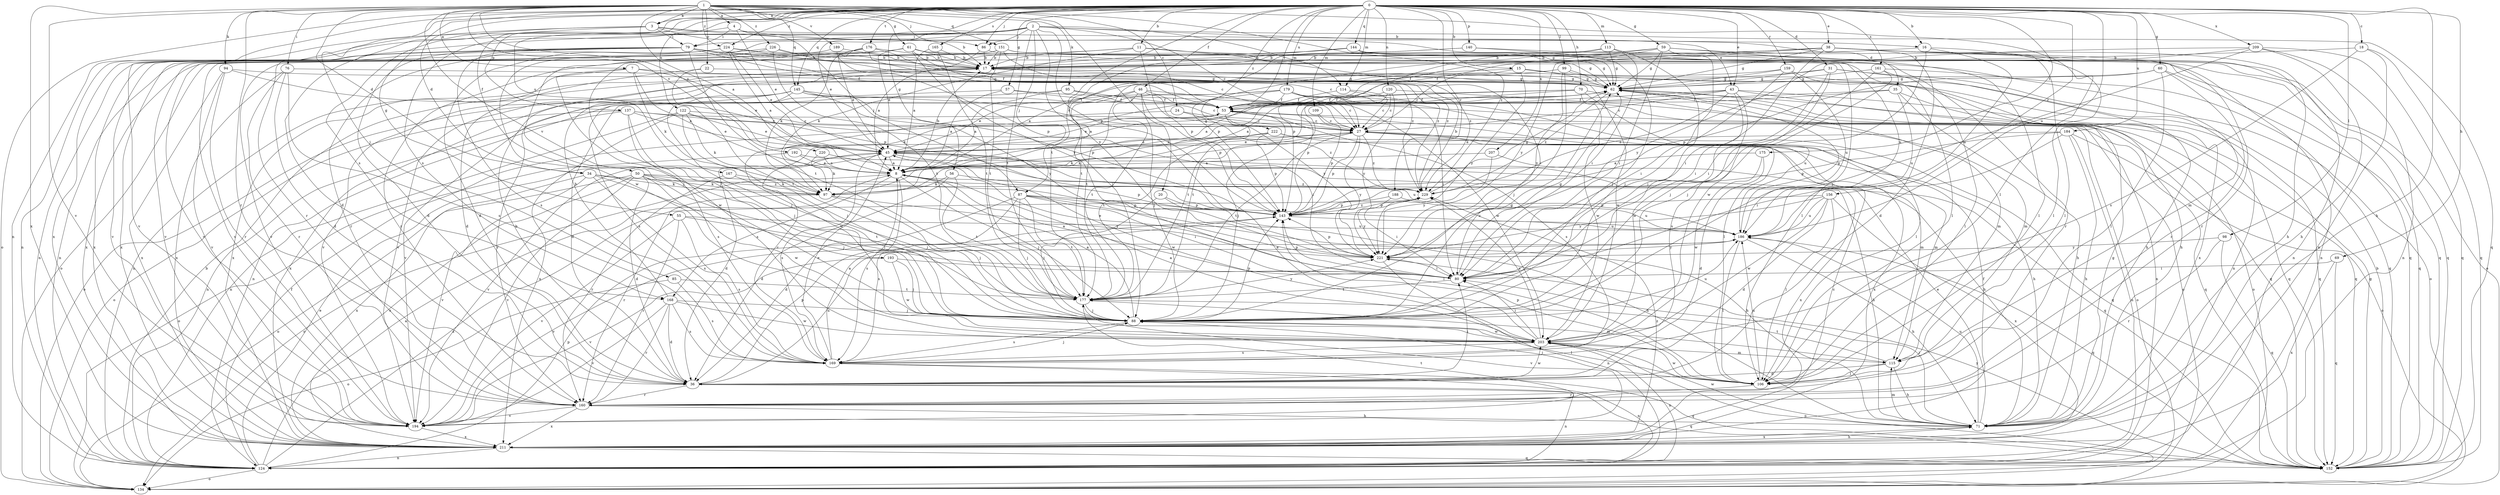 strict digraph  {
0;
1;
2;
3;
4;
7;
8;
11;
15;
16;
17;
18;
20;
22;
24;
27;
31;
34;
35;
36;
38;
43;
45;
46;
50;
53;
55;
56;
57;
59;
60;
61;
62;
69;
70;
71;
76;
79;
80;
85;
86;
87;
88;
94;
95;
97;
98;
99;
106;
109;
113;
114;
115;
120;
122;
124;
134;
137;
140;
143;
144;
145;
151;
152;
156;
159;
160;
161;
165;
167;
168;
169;
175;
176;
177;
179;
184;
186;
188;
189;
192;
193;
194;
203;
207;
209;
211;
220;
221;
222;
224;
226;
229;
0 -> 3  [label=a];
0 -> 11  [label=b];
0 -> 15  [label=b];
0 -> 16  [label=b];
0 -> 18  [label=c];
0 -> 31  [label=d];
0 -> 34  [label=d];
0 -> 38  [label=e];
0 -> 43  [label=e];
0 -> 46  [label=f];
0 -> 50  [label=f];
0 -> 53  [label=f];
0 -> 55  [label=g];
0 -> 56  [label=g];
0 -> 57  [label=g];
0 -> 59  [label=g];
0 -> 60  [label=g];
0 -> 69  [label=h];
0 -> 70  [label=h];
0 -> 71  [label=h];
0 -> 85  [label=j];
0 -> 86  [label=j];
0 -> 98  [label=l];
0 -> 99  [label=l];
0 -> 109  [label=m];
0 -> 113  [label=m];
0 -> 114  [label=m];
0 -> 120  [label=n];
0 -> 122  [label=n];
0 -> 124  [label=n];
0 -> 134  [label=o];
0 -> 137  [label=p];
0 -> 140  [label=p];
0 -> 144  [label=q];
0 -> 145  [label=q];
0 -> 156  [label=r];
0 -> 159  [label=r];
0 -> 161  [label=s];
0 -> 165  [label=s];
0 -> 167  [label=s];
0 -> 175  [label=t];
0 -> 176  [label=t];
0 -> 177  [label=t];
0 -> 179  [label=u];
0 -> 184  [label=u];
0 -> 186  [label=u];
0 -> 188  [label=v];
0 -> 207  [label=x];
0 -> 209  [label=x];
0 -> 222  [label=z];
0 -> 224  [label=z];
1 -> 3  [label=a];
1 -> 4  [label=a];
1 -> 7  [label=a];
1 -> 8  [label=a];
1 -> 20  [label=c];
1 -> 22  [label=c];
1 -> 24  [label=c];
1 -> 34  [label=d];
1 -> 61  [label=g];
1 -> 76  [label=i];
1 -> 86  [label=j];
1 -> 94  [label=k];
1 -> 95  [label=k];
1 -> 106  [label=l];
1 -> 145  [label=q];
1 -> 151  [label=q];
1 -> 160  [label=r];
1 -> 189  [label=v];
1 -> 192  [label=v];
1 -> 193  [label=v];
1 -> 194  [label=v];
1 -> 211  [label=x];
1 -> 220  [label=y];
1 -> 224  [label=z];
1 -> 226  [label=z];
1 -> 229  [label=z];
2 -> 27  [label=c];
2 -> 43  [label=e];
2 -> 45  [label=e];
2 -> 79  [label=i];
2 -> 86  [label=j];
2 -> 87  [label=j];
2 -> 114  [label=m];
2 -> 124  [label=n];
2 -> 143  [label=p];
2 -> 152  [label=q];
2 -> 177  [label=t];
2 -> 194  [label=v];
2 -> 203  [label=w];
2 -> 211  [label=x];
2 -> 221  [label=y];
3 -> 16  [label=b];
3 -> 17  [label=b];
3 -> 35  [label=d];
3 -> 36  [label=d];
3 -> 79  [label=i];
3 -> 160  [label=r];
3 -> 168  [label=s];
4 -> 45  [label=e];
4 -> 62  [label=g];
4 -> 79  [label=i];
4 -> 87  [label=j];
4 -> 168  [label=s];
7 -> 8  [label=a];
7 -> 45  [label=e];
7 -> 62  [label=g];
7 -> 97  [label=k];
7 -> 203  [label=w];
7 -> 211  [label=x];
8 -> 17  [label=b];
8 -> 88  [label=j];
8 -> 134  [label=o];
8 -> 168  [label=s];
8 -> 169  [label=s];
8 -> 229  [label=z];
11 -> 17  [label=b];
11 -> 97  [label=k];
11 -> 143  [label=p];
11 -> 152  [label=q];
11 -> 194  [label=v];
11 -> 229  [label=z];
15 -> 27  [label=c];
15 -> 62  [label=g];
15 -> 194  [label=v];
15 -> 211  [label=x];
15 -> 221  [label=y];
16 -> 17  [label=b];
16 -> 106  [label=l];
16 -> 186  [label=u];
16 -> 203  [label=w];
17 -> 62  [label=g];
17 -> 124  [label=n];
17 -> 203  [label=w];
18 -> 17  [label=b];
18 -> 152  [label=q];
18 -> 169  [label=s];
18 -> 211  [label=x];
20 -> 71  [label=h];
20 -> 88  [label=j];
20 -> 143  [label=p];
22 -> 36  [label=d];
22 -> 62  [label=g];
22 -> 177  [label=t];
24 -> 27  [label=c];
24 -> 203  [label=w];
24 -> 229  [label=z];
27 -> 45  [label=e];
27 -> 97  [label=k];
27 -> 115  [label=m];
27 -> 143  [label=p];
27 -> 152  [label=q];
27 -> 177  [label=t];
27 -> 211  [label=x];
27 -> 221  [label=y];
27 -> 229  [label=z];
31 -> 8  [label=a];
31 -> 62  [label=g];
31 -> 71  [label=h];
31 -> 80  [label=i];
31 -> 88  [label=j];
31 -> 134  [label=o];
34 -> 71  [label=h];
34 -> 88  [label=j];
34 -> 97  [label=k];
34 -> 169  [label=s];
34 -> 194  [label=v];
34 -> 211  [label=x];
35 -> 53  [label=f];
35 -> 71  [label=h];
35 -> 152  [label=q];
35 -> 177  [label=t];
35 -> 186  [label=u];
36 -> 17  [label=b];
36 -> 80  [label=i];
36 -> 124  [label=n];
36 -> 143  [label=p];
36 -> 152  [label=q];
36 -> 160  [label=r];
36 -> 186  [label=u];
36 -> 203  [label=w];
38 -> 17  [label=b];
38 -> 36  [label=d];
38 -> 53  [label=f];
38 -> 62  [label=g];
38 -> 71  [label=h];
38 -> 80  [label=i];
38 -> 106  [label=l];
38 -> 124  [label=n];
38 -> 160  [label=r];
38 -> 221  [label=y];
43 -> 8  [label=a];
43 -> 27  [label=c];
43 -> 53  [label=f];
43 -> 134  [label=o];
43 -> 152  [label=q];
43 -> 169  [label=s];
43 -> 203  [label=w];
43 -> 229  [label=z];
45 -> 8  [label=a];
45 -> 36  [label=d];
45 -> 62  [label=g];
45 -> 169  [label=s];
45 -> 194  [label=v];
45 -> 203  [label=w];
45 -> 211  [label=x];
46 -> 8  [label=a];
46 -> 45  [label=e];
46 -> 53  [label=f];
46 -> 88  [label=j];
46 -> 143  [label=p];
46 -> 177  [label=t];
46 -> 203  [label=w];
46 -> 221  [label=y];
50 -> 36  [label=d];
50 -> 97  [label=k];
50 -> 106  [label=l];
50 -> 134  [label=o];
50 -> 177  [label=t];
50 -> 194  [label=v];
50 -> 203  [label=w];
50 -> 211  [label=x];
50 -> 229  [label=z];
53 -> 27  [label=c];
53 -> 45  [label=e];
53 -> 88  [label=j];
53 -> 134  [label=o];
53 -> 169  [label=s];
53 -> 177  [label=t];
55 -> 80  [label=i];
55 -> 160  [label=r];
55 -> 169  [label=s];
55 -> 186  [label=u];
55 -> 194  [label=v];
56 -> 36  [label=d];
56 -> 97  [label=k];
56 -> 143  [label=p];
56 -> 177  [label=t];
57 -> 8  [label=a];
57 -> 53  [label=f];
57 -> 152  [label=q];
57 -> 194  [label=v];
59 -> 17  [label=b];
59 -> 53  [label=f];
59 -> 62  [label=g];
59 -> 80  [label=i];
59 -> 88  [label=j];
59 -> 124  [label=n];
59 -> 143  [label=p];
59 -> 186  [label=u];
60 -> 62  [label=g];
60 -> 106  [label=l];
60 -> 143  [label=p];
60 -> 152  [label=q];
60 -> 160  [label=r];
61 -> 17  [label=b];
61 -> 45  [label=e];
61 -> 53  [label=f];
61 -> 62  [label=g];
61 -> 152  [label=q];
61 -> 160  [label=r];
61 -> 211  [label=x];
61 -> 221  [label=y];
62 -> 53  [label=f];
62 -> 115  [label=m];
62 -> 152  [label=q];
62 -> 177  [label=t];
62 -> 229  [label=z];
69 -> 80  [label=i];
69 -> 152  [label=q];
69 -> 211  [label=x];
70 -> 8  [label=a];
70 -> 53  [label=f];
70 -> 97  [label=k];
70 -> 106  [label=l];
70 -> 115  [label=m];
70 -> 203  [label=w];
71 -> 45  [label=e];
71 -> 62  [label=g];
71 -> 80  [label=i];
71 -> 115  [label=m];
71 -> 186  [label=u];
71 -> 203  [label=w];
71 -> 211  [label=x];
76 -> 36  [label=d];
76 -> 62  [label=g];
76 -> 160  [label=r];
76 -> 169  [label=s];
76 -> 211  [label=x];
79 -> 17  [label=b];
79 -> 36  [label=d];
79 -> 53  [label=f];
79 -> 106  [label=l];
79 -> 124  [label=n];
79 -> 169  [label=s];
79 -> 177  [label=t];
79 -> 194  [label=v];
79 -> 211  [label=x];
79 -> 229  [label=z];
80 -> 8  [label=a];
80 -> 45  [label=e];
80 -> 62  [label=g];
80 -> 143  [label=p];
80 -> 177  [label=t];
85 -> 134  [label=o];
85 -> 169  [label=s];
85 -> 177  [label=t];
86 -> 8  [label=a];
86 -> 17  [label=b];
86 -> 106  [label=l];
87 -> 36  [label=d];
87 -> 71  [label=h];
87 -> 80  [label=i];
87 -> 88  [label=j];
87 -> 143  [label=p];
87 -> 169  [label=s];
87 -> 177  [label=t];
87 -> 186  [label=u];
88 -> 8  [label=a];
88 -> 62  [label=g];
88 -> 106  [label=l];
88 -> 143  [label=p];
88 -> 169  [label=s];
88 -> 186  [label=u];
88 -> 203  [label=w];
94 -> 62  [label=g];
94 -> 143  [label=p];
94 -> 160  [label=r];
94 -> 194  [label=v];
94 -> 211  [label=x];
95 -> 8  [label=a];
95 -> 27  [label=c];
95 -> 53  [label=f];
95 -> 169  [label=s];
97 -> 88  [label=j];
97 -> 160  [label=r];
97 -> 221  [label=y];
98 -> 152  [label=q];
98 -> 160  [label=r];
98 -> 221  [label=y];
99 -> 62  [label=g];
99 -> 88  [label=j];
99 -> 124  [label=n];
99 -> 177  [label=t];
99 -> 221  [label=y];
106 -> 88  [label=j];
106 -> 143  [label=p];
106 -> 160  [label=r];
106 -> 186  [label=u];
106 -> 203  [label=w];
109 -> 27  [label=c];
109 -> 143  [label=p];
113 -> 17  [label=b];
113 -> 62  [label=g];
113 -> 80  [label=i];
113 -> 88  [label=j];
113 -> 143  [label=p];
114 -> 27  [label=c];
114 -> 53  [label=f];
114 -> 134  [label=o];
115 -> 36  [label=d];
115 -> 71  [label=h];
115 -> 106  [label=l];
115 -> 177  [label=t];
120 -> 27  [label=c];
120 -> 53  [label=f];
120 -> 124  [label=n];
120 -> 143  [label=p];
120 -> 221  [label=y];
122 -> 27  [label=c];
122 -> 45  [label=e];
122 -> 80  [label=i];
122 -> 88  [label=j];
122 -> 97  [label=k];
122 -> 124  [label=n];
122 -> 211  [label=x];
124 -> 8  [label=a];
124 -> 17  [label=b];
124 -> 45  [label=e];
124 -> 53  [label=f];
124 -> 134  [label=o];
124 -> 143  [label=p];
124 -> 229  [label=z];
137 -> 27  [label=c];
137 -> 45  [label=e];
137 -> 88  [label=j];
137 -> 124  [label=n];
137 -> 134  [label=o];
137 -> 152  [label=q];
137 -> 169  [label=s];
140 -> 17  [label=b];
140 -> 88  [label=j];
140 -> 106  [label=l];
140 -> 177  [label=t];
143 -> 186  [label=u];
143 -> 229  [label=z];
144 -> 17  [label=b];
144 -> 62  [label=g];
144 -> 88  [label=j];
144 -> 134  [label=o];
144 -> 160  [label=r];
144 -> 194  [label=v];
145 -> 27  [label=c];
145 -> 53  [label=f];
145 -> 88  [label=j];
145 -> 134  [label=o];
145 -> 143  [label=p];
145 -> 160  [label=r];
145 -> 211  [label=x];
145 -> 221  [label=y];
151 -> 17  [label=b];
151 -> 27  [label=c];
151 -> 88  [label=j];
151 -> 115  [label=m];
151 -> 134  [label=o];
151 -> 152  [label=q];
151 -> 177  [label=t];
152 -> 17  [label=b];
152 -> 62  [label=g];
152 -> 221  [label=y];
156 -> 36  [label=d];
156 -> 106  [label=l];
156 -> 143  [label=p];
156 -> 186  [label=u];
156 -> 203  [label=w];
156 -> 211  [label=x];
156 -> 221  [label=y];
159 -> 62  [label=g];
159 -> 71  [label=h];
159 -> 80  [label=i];
159 -> 186  [label=u];
159 -> 194  [label=v];
160 -> 71  [label=h];
160 -> 194  [label=v];
160 -> 211  [label=x];
161 -> 62  [label=g];
161 -> 80  [label=i];
161 -> 88  [label=j];
161 -> 106  [label=l];
161 -> 152  [label=q];
165 -> 8  [label=a];
165 -> 17  [label=b];
165 -> 177  [label=t];
167 -> 88  [label=j];
167 -> 97  [label=k];
167 -> 160  [label=r];
168 -> 17  [label=b];
168 -> 36  [label=d];
168 -> 88  [label=j];
168 -> 160  [label=r];
168 -> 169  [label=s];
168 -> 194  [label=v];
168 -> 203  [label=w];
169 -> 8  [label=a];
169 -> 27  [label=c];
169 -> 45  [label=e];
169 -> 88  [label=j];
169 -> 124  [label=n];
169 -> 152  [label=q];
175 -> 8  [label=a];
175 -> 36  [label=d];
175 -> 203  [label=w];
176 -> 17  [label=b];
176 -> 27  [label=c];
176 -> 45  [label=e];
176 -> 97  [label=k];
176 -> 124  [label=n];
176 -> 229  [label=z];
177 -> 88  [label=j];
177 -> 115  [label=m];
177 -> 194  [label=v];
177 -> 221  [label=y];
179 -> 27  [label=c];
179 -> 36  [label=d];
179 -> 53  [label=f];
179 -> 80  [label=i];
179 -> 97  [label=k];
179 -> 106  [label=l];
179 -> 124  [label=n];
179 -> 186  [label=u];
184 -> 45  [label=e];
184 -> 71  [label=h];
184 -> 80  [label=i];
184 -> 124  [label=n];
184 -> 134  [label=o];
184 -> 143  [label=p];
186 -> 62  [label=g];
186 -> 71  [label=h];
186 -> 106  [label=l];
186 -> 152  [label=q];
186 -> 194  [label=v];
186 -> 221  [label=y];
188 -> 143  [label=p];
188 -> 186  [label=u];
188 -> 221  [label=y];
189 -> 17  [label=b];
189 -> 143  [label=p];
189 -> 194  [label=v];
192 -> 8  [label=a];
192 -> 134  [label=o];
192 -> 152  [label=q];
193 -> 80  [label=i];
193 -> 88  [label=j];
193 -> 194  [label=v];
193 -> 203  [label=w];
194 -> 177  [label=t];
194 -> 211  [label=x];
203 -> 8  [label=a];
203 -> 45  [label=e];
203 -> 80  [label=i];
203 -> 115  [label=m];
203 -> 124  [label=n];
203 -> 134  [label=o];
203 -> 169  [label=s];
203 -> 229  [label=z];
207 -> 8  [label=a];
207 -> 71  [label=h];
207 -> 221  [label=y];
209 -> 17  [label=b];
209 -> 71  [label=h];
209 -> 88  [label=j];
209 -> 124  [label=n];
209 -> 152  [label=q];
209 -> 221  [label=y];
211 -> 27  [label=c];
211 -> 53  [label=f];
211 -> 71  [label=h];
211 -> 124  [label=n];
211 -> 152  [label=q];
211 -> 229  [label=z];
220 -> 8  [label=a];
220 -> 97  [label=k];
220 -> 186  [label=u];
221 -> 80  [label=i];
221 -> 124  [label=n];
221 -> 143  [label=p];
222 -> 45  [label=e];
222 -> 71  [label=h];
222 -> 97  [label=k];
222 -> 115  [label=m];
222 -> 143  [label=p];
224 -> 8  [label=a];
224 -> 17  [label=b];
224 -> 36  [label=d];
224 -> 45  [label=e];
224 -> 160  [label=r];
224 -> 211  [label=x];
224 -> 229  [label=z];
226 -> 17  [label=b];
226 -> 80  [label=i];
226 -> 88  [label=j];
226 -> 177  [label=t];
226 -> 194  [label=v];
229 -> 17  [label=b];
229 -> 62  [label=g];
229 -> 80  [label=i];
229 -> 143  [label=p];
}

